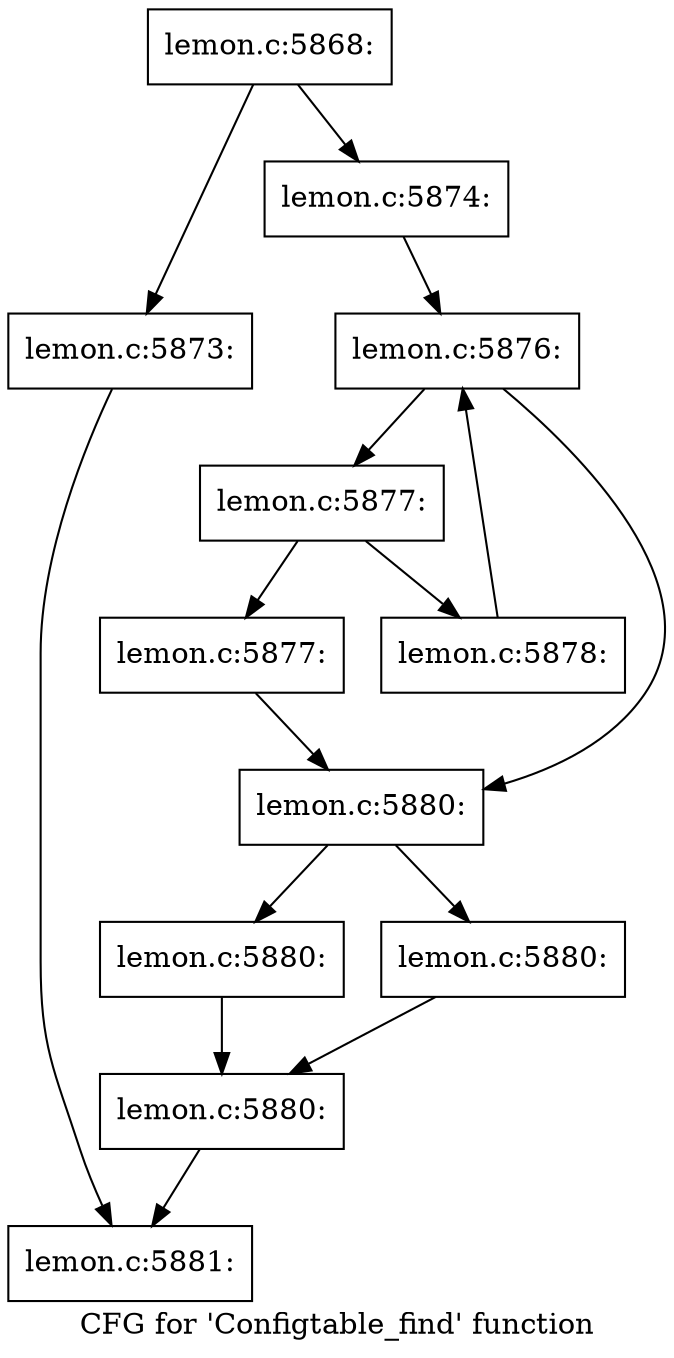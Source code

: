 digraph "CFG for 'Configtable_find' function" {
	label="CFG for 'Configtable_find' function";

	Node0x5625656fe480 [shape=record,label="{lemon.c:5868:}"];
	Node0x5625656fe480 -> Node0x562565710b80;
	Node0x5625656fe480 -> Node0x562565710bd0;
	Node0x562565710b80 [shape=record,label="{lemon.c:5873:}"];
	Node0x562565710b80 -> Node0x5625656fe590;
	Node0x562565710bd0 [shape=record,label="{lemon.c:5874:}"];
	Node0x562565710bd0 -> Node0x562565711a90;
	Node0x562565711a90 [shape=record,label="{lemon.c:5876:}"];
	Node0x562565711a90 -> Node0x562565711d70;
	Node0x562565711a90 -> Node0x562565711bf0;
	Node0x562565711d70 [shape=record,label="{lemon.c:5877:}"];
	Node0x562565711d70 -> Node0x562565711f80;
	Node0x562565711d70 -> Node0x562565711fd0;
	Node0x562565711f80 [shape=record,label="{lemon.c:5877:}"];
	Node0x562565711f80 -> Node0x562565711bf0;
	Node0x562565711fd0 [shape=record,label="{lemon.c:5878:}"];
	Node0x562565711fd0 -> Node0x562565711a90;
	Node0x562565711bf0 [shape=record,label="{lemon.c:5880:}"];
	Node0x562565711bf0 -> Node0x562565712b90;
	Node0x562565711bf0 -> Node0x562565712be0;
	Node0x562565712b90 [shape=record,label="{lemon.c:5880:}"];
	Node0x562565712b90 -> Node0x562565712c30;
	Node0x562565712be0 [shape=record,label="{lemon.c:5880:}"];
	Node0x562565712be0 -> Node0x562565712c30;
	Node0x562565712c30 [shape=record,label="{lemon.c:5880:}"];
	Node0x562565712c30 -> Node0x5625656fe590;
	Node0x5625656fe590 [shape=record,label="{lemon.c:5881:}"];
}
